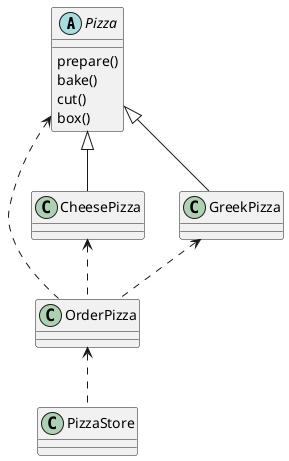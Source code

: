 @startuml

abstract class Pizza
class OrderPizza
class PizzaStore

Pizza <|-- CheesePizza
Pizza <|-- GreekPizza

Pizza <.. OrderPizza
CheesePizza <.. OrderPizza
GreekPizza <.. OrderPizza
OrderPizza <.. PizzaStore

abstract class Pizza {
    prepare()
    bake()
    cut()
    box()
}

@enduml